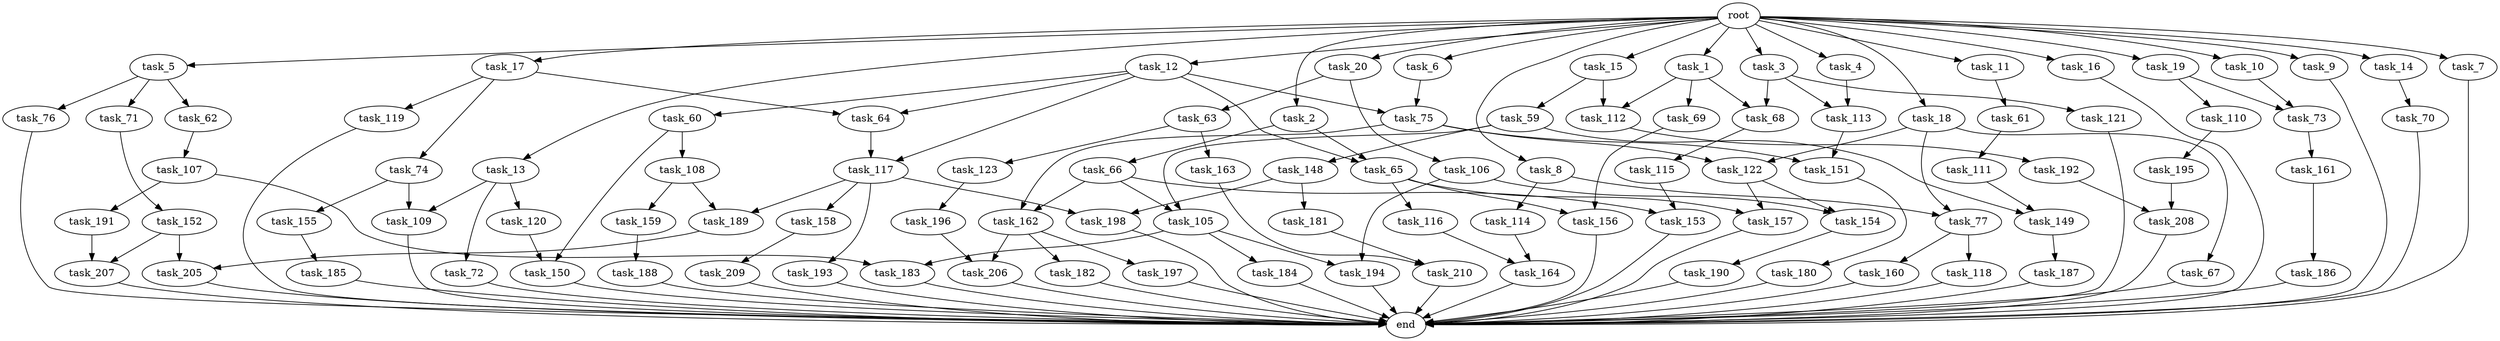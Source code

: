 digraph G {
  task_19 [size="10.240000"];
  task_156 [size="8589934592.000000"];
  task_108 [size="773094113.280000"];
  task_191 [size="773094113.280000"];
  task_207 [size="6871947673.600000"];
  task_15 [size="10.240000"];
  task_3 [size="10.240000"];
  task_105 [size="1116691496.960000"];
  task_18 [size="10.240000"];
  task_195 [size="773094113.280000"];
  task_154 [size="9105330667.520000"];
  task_73 [size="9363028705.280001"];
  task_209 [size="3092376453.120000"];
  task_210 [size="2147483648.000000"];
  task_16 [size="10.240000"];
  task_110 [size="8589934592.000000"];
  task_68 [size="2147483648.000000"];
  task_61 [size="4209067950.080000"];
  task_74 [size="3092376453.120000"];
  task_158 [size="2147483648.000000"];
  task_1 [size="10.240000"];
  task_185 [size="3092376453.120000"];
  task_160 [size="1374389534.720000"];
  task_11 [size="10.240000"];
  task_62 [size="773094113.280000"];
  task_107 [size="1374389534.720000"];
  task_2 [size="10.240000"];
  task_10 [size="10.240000"];
  task_66 [size="4209067950.080000"];
  task_187 [size="5497558138.880000"];
  task_64 [size="10050223472.639999"];
  task_109 [size="1717986918.400000"];
  task_122 [size="6871947673.600000"];
  task_184 [size="1374389534.720000"];
  task_72 [size="343597383.680000"];
  task_17 [size="10.240000"];
  task_114 [size="4209067950.080000"];
  task_155 [size="1374389534.720000"];
  task_67 [size="1374389534.720000"];
  task_150 [size="7730941132.800000"];
  task_197 [size="3092376453.120000"];
  task_157 [size="5239860101.120000"];
  task_106 [size="3092376453.120000"];
  task_12 [size="10.240000"];
  task_77 [size="5583457484.800000"];
  task_194 [size="8332236554.240000"];
  task_159 [size="1374389534.720000"];
  task_59 [size="8589934592.000000"];
  task_149 [size="687194767.360000"];
  end [size="0.000000"];
  task_9 [size="10.240000"];
  task_190 [size="343597383.680000"];
  task_148 [size="343597383.680000"];
  task_186 [size="343597383.680000"];
  task_183 [size="2147483648.000000"];
  task_163 [size="2147483648.000000"];
  task_192 [size="3092376453.120000"];
  task_69 [size="773094113.280000"];
  task_118 [size="1374389534.720000"];
  task_196 [size="773094113.280000"];
  task_65 [size="11166914969.600000"];
  task_198 [size="2920577761.280000"];
  task_20 [size="10.240000"];
  task_206 [size="4466765987.840000"];
  task_13 [size="10.240000"];
  task_193 [size="2147483648.000000"];
  task_121 [size="1374389534.720000"];
  task_152 [size="4209067950.080000"];
  task_123 [size="2147483648.000000"];
  task_182 [size="3092376453.120000"];
  task_180 [size="2147483648.000000"];
  task_5 [size="10.240000"];
  task_189 [size="3521873182.720000"];
  task_76 [size="773094113.280000"];
  task_115 [size="3092376453.120000"];
  task_8 [size="10.240000"];
  task_188 [size="6957847019.520000"];
  task_14 [size="10.240000"];
  task_116 [size="3092376453.120000"];
  task_4 [size="10.240000"];
  task_119 [size="3092376453.120000"];
  task_161 [size="3092376453.120000"];
  task_113 [size="2748779069.440000"];
  task_164 [size="9706626088.960001"];
  task_112 [size="9363028705.280001"];
  task_153 [size="9363028705.280001"];
  root [size="0.000000"];
  task_120 [size="343597383.680000"];
  task_181 [size="773094113.280000"];
  task_60 [size="6957847019.520000"];
  task_70 [size="5497558138.880000"];
  task_6 [size="10.240000"];
  task_208 [size="2491081031.680000"];
  task_117 [size="11166914969.600000"];
  task_162 [size="6270652252.160000"];
  task_205 [size="2147483648.000000"];
  task_111 [size="3092376453.120000"];
  task_151 [size="14087492730.880001"];
  task_63 [size="3092376453.120000"];
  task_7 [size="10.240000"];
  task_71 [size="773094113.280000"];
  task_75 [size="13915694039.040001"];

  task_19 -> task_73 [size="838860800.000000"];
  task_19 -> task_110 [size="838860800.000000"];
  task_156 -> end [size="1.000000"];
  task_108 -> task_189 [size="134217728.000000"];
  task_108 -> task_159 [size="134217728.000000"];
  task_191 -> task_207 [size="536870912.000000"];
  task_207 -> end [size="1.000000"];
  task_15 -> task_59 [size="838860800.000000"];
  task_15 -> task_112 [size="838860800.000000"];
  task_3 -> task_113 [size="134217728.000000"];
  task_3 -> task_121 [size="134217728.000000"];
  task_3 -> task_68 [size="134217728.000000"];
  task_105 -> task_194 [size="134217728.000000"];
  task_105 -> task_183 [size="134217728.000000"];
  task_105 -> task_184 [size="134217728.000000"];
  task_18 -> task_67 [size="134217728.000000"];
  task_18 -> task_122 [size="134217728.000000"];
  task_18 -> task_77 [size="134217728.000000"];
  task_195 -> task_208 [size="33554432.000000"];
  task_154 -> task_190 [size="33554432.000000"];
  task_73 -> task_161 [size="301989888.000000"];
  task_209 -> end [size="1.000000"];
  task_210 -> end [size="1.000000"];
  task_16 -> end [size="1.000000"];
  task_110 -> task_195 [size="75497472.000000"];
  task_68 -> task_115 [size="301989888.000000"];
  task_61 -> task_111 [size="301989888.000000"];
  task_74 -> task_155 [size="134217728.000000"];
  task_74 -> task_109 [size="134217728.000000"];
  task_158 -> task_209 [size="301989888.000000"];
  task_1 -> task_69 [size="75497472.000000"];
  task_1 -> task_112 [size="75497472.000000"];
  task_1 -> task_68 [size="75497472.000000"];
  task_185 -> end [size="1.000000"];
  task_160 -> end [size="1.000000"];
  task_11 -> task_61 [size="411041792.000000"];
  task_62 -> task_107 [size="134217728.000000"];
  task_107 -> task_183 [size="75497472.000000"];
  task_107 -> task_191 [size="75497472.000000"];
  task_2 -> task_66 [size="411041792.000000"];
  task_2 -> task_65 [size="411041792.000000"];
  task_10 -> task_73 [size="75497472.000000"];
  task_66 -> task_153 [size="75497472.000000"];
  task_66 -> task_162 [size="75497472.000000"];
  task_66 -> task_105 [size="75497472.000000"];
  task_187 -> end [size="1.000000"];
  task_64 -> task_117 [size="411041792.000000"];
  task_109 -> end [size="1.000000"];
  task_122 -> task_154 [size="209715200.000000"];
  task_122 -> task_157 [size="209715200.000000"];
  task_184 -> end [size="1.000000"];
  task_72 -> end [size="1.000000"];
  task_17 -> task_74 [size="301989888.000000"];
  task_17 -> task_119 [size="301989888.000000"];
  task_17 -> task_64 [size="301989888.000000"];
  task_114 -> task_164 [size="536870912.000000"];
  task_155 -> task_185 [size="301989888.000000"];
  task_67 -> end [size="1.000000"];
  task_150 -> end [size="1.000000"];
  task_197 -> end [size="1.000000"];
  task_157 -> end [size="1.000000"];
  task_106 -> task_154 [size="679477248.000000"];
  task_106 -> task_194 [size="679477248.000000"];
  task_12 -> task_60 [size="679477248.000000"];
  task_12 -> task_117 [size="679477248.000000"];
  task_12 -> task_65 [size="679477248.000000"];
  task_12 -> task_64 [size="679477248.000000"];
  task_12 -> task_75 [size="679477248.000000"];
  task_77 -> task_160 [size="134217728.000000"];
  task_77 -> task_118 [size="134217728.000000"];
  task_194 -> end [size="1.000000"];
  task_159 -> task_188 [size="679477248.000000"];
  task_59 -> task_105 [size="33554432.000000"];
  task_59 -> task_148 [size="33554432.000000"];
  task_59 -> task_149 [size="33554432.000000"];
  task_149 -> task_187 [size="536870912.000000"];
  task_9 -> end [size="1.000000"];
  task_190 -> end [size="1.000000"];
  task_148 -> task_181 [size="75497472.000000"];
  task_148 -> task_198 [size="75497472.000000"];
  task_186 -> end [size="1.000000"];
  task_183 -> end [size="1.000000"];
  task_163 -> task_210 [size="134217728.000000"];
  task_192 -> task_208 [size="209715200.000000"];
  task_69 -> task_156 [size="536870912.000000"];
  task_118 -> end [size="1.000000"];
  task_196 -> task_206 [size="134217728.000000"];
  task_65 -> task_156 [size="301989888.000000"];
  task_65 -> task_116 [size="301989888.000000"];
  task_65 -> task_157 [size="301989888.000000"];
  task_198 -> end [size="1.000000"];
  task_20 -> task_106 [size="301989888.000000"];
  task_20 -> task_63 [size="301989888.000000"];
  task_206 -> end [size="1.000000"];
  task_13 -> task_120 [size="33554432.000000"];
  task_13 -> task_72 [size="33554432.000000"];
  task_13 -> task_109 [size="33554432.000000"];
  task_193 -> end [size="1.000000"];
  task_121 -> end [size="1.000000"];
  task_152 -> task_207 [size="134217728.000000"];
  task_152 -> task_205 [size="134217728.000000"];
  task_123 -> task_196 [size="75497472.000000"];
  task_182 -> end [size="1.000000"];
  task_180 -> end [size="1.000000"];
  task_5 -> task_62 [size="75497472.000000"];
  task_5 -> task_76 [size="75497472.000000"];
  task_5 -> task_71 [size="75497472.000000"];
  task_189 -> task_205 [size="75497472.000000"];
  task_76 -> end [size="1.000000"];
  task_115 -> task_153 [size="838860800.000000"];
  task_8 -> task_77 [size="411041792.000000"];
  task_8 -> task_114 [size="411041792.000000"];
  task_188 -> end [size="1.000000"];
  task_14 -> task_70 [size="536870912.000000"];
  task_116 -> task_164 [size="411041792.000000"];
  task_4 -> task_113 [size="134217728.000000"];
  task_119 -> end [size="1.000000"];
  task_161 -> task_186 [size="33554432.000000"];
  task_113 -> task_151 [size="838860800.000000"];
  task_164 -> end [size="1.000000"];
  task_112 -> task_192 [size="301989888.000000"];
  task_153 -> end [size="1.000000"];
  root -> task_8 [size="1.000000"];
  root -> task_20 [size="1.000000"];
  root -> task_9 [size="1.000000"];
  root -> task_16 [size="1.000000"];
  root -> task_14 [size="1.000000"];
  root -> task_6 [size="1.000000"];
  root -> task_4 [size="1.000000"];
  root -> task_5 [size="1.000000"];
  root -> task_1 [size="1.000000"];
  root -> task_10 [size="1.000000"];
  root -> task_13 [size="1.000000"];
  root -> task_15 [size="1.000000"];
  root -> task_19 [size="1.000000"];
  root -> task_3 [size="1.000000"];
  root -> task_12 [size="1.000000"];
  root -> task_11 [size="1.000000"];
  root -> task_2 [size="1.000000"];
  root -> task_18 [size="1.000000"];
  root -> task_7 [size="1.000000"];
  root -> task_17 [size="1.000000"];
  task_120 -> task_150 [size="679477248.000000"];
  task_181 -> task_210 [size="75497472.000000"];
  task_60 -> task_108 [size="75497472.000000"];
  task_60 -> task_150 [size="75497472.000000"];
  task_70 -> end [size="1.000000"];
  task_6 -> task_75 [size="679477248.000000"];
  task_208 -> end [size="1.000000"];
  task_117 -> task_193 [size="209715200.000000"];
  task_117 -> task_198 [size="209715200.000000"];
  task_117 -> task_189 [size="209715200.000000"];
  task_117 -> task_158 [size="209715200.000000"];
  task_162 -> task_197 [size="301989888.000000"];
  task_162 -> task_182 [size="301989888.000000"];
  task_162 -> task_206 [size="301989888.000000"];
  task_205 -> end [size="1.000000"];
  task_111 -> task_149 [size="33554432.000000"];
  task_151 -> task_180 [size="209715200.000000"];
  task_63 -> task_163 [size="209715200.000000"];
  task_63 -> task_123 [size="209715200.000000"];
  task_7 -> end [size="1.000000"];
  task_71 -> task_152 [size="411041792.000000"];
  task_75 -> task_162 [size="536870912.000000"];
  task_75 -> task_151 [size="536870912.000000"];
  task_75 -> task_122 [size="536870912.000000"];
}
